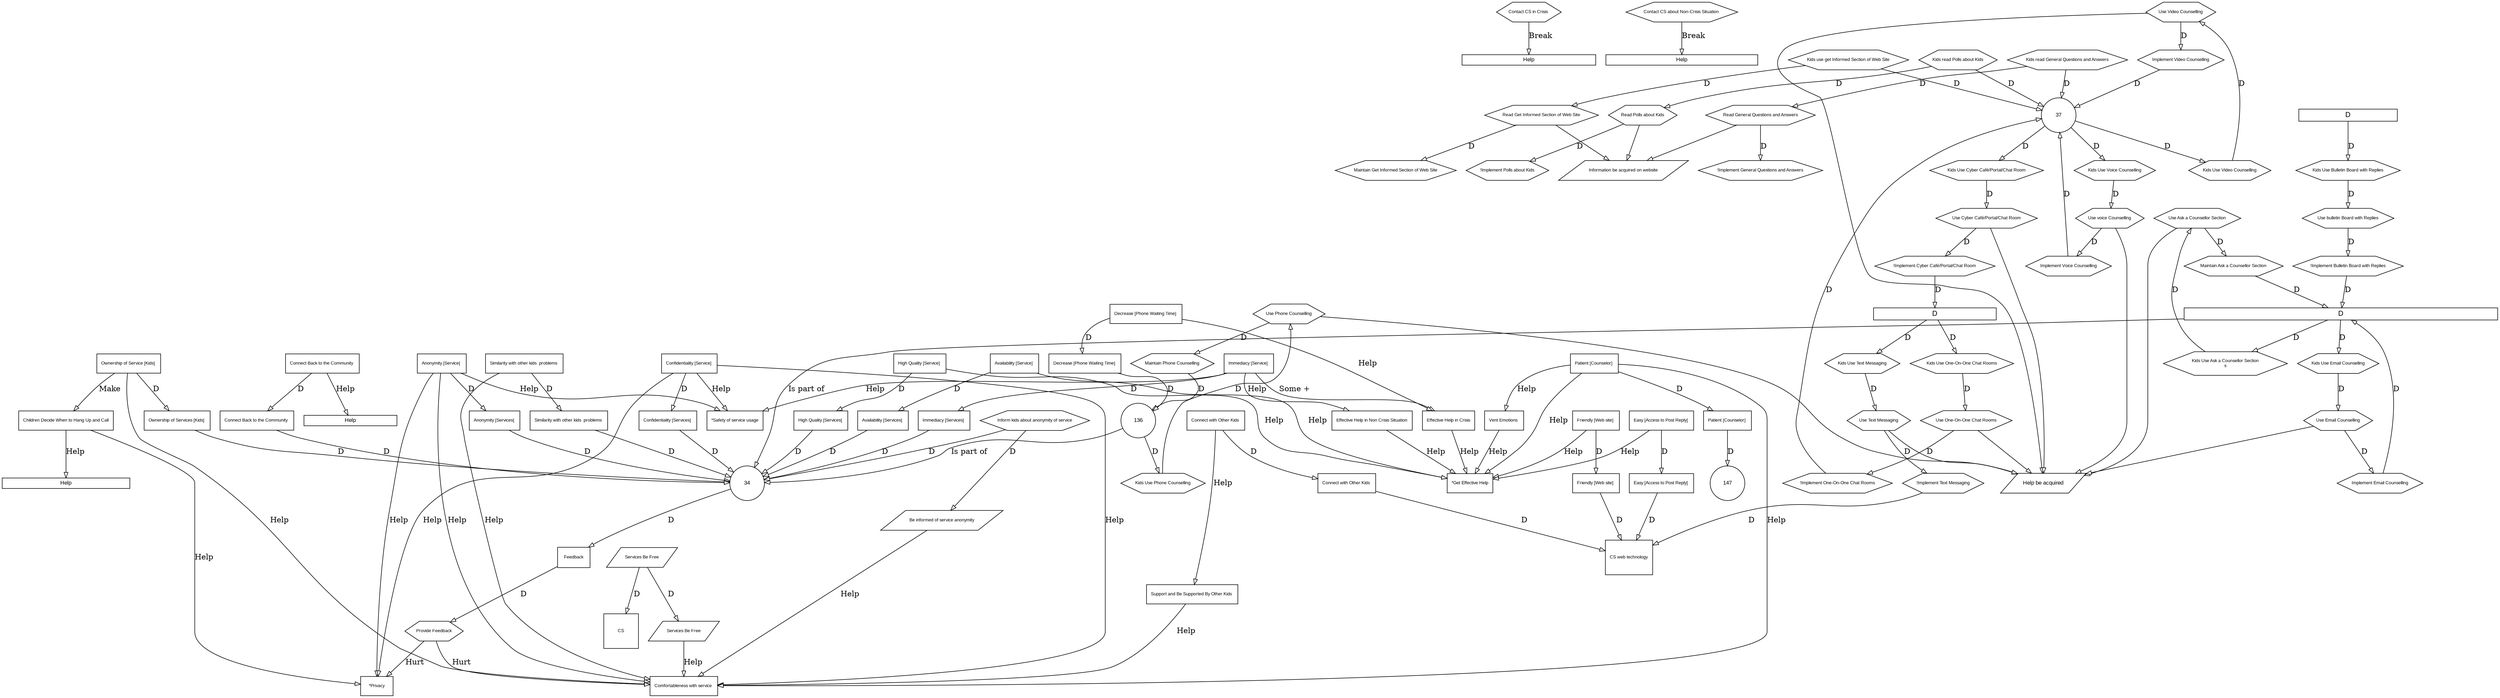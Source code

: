  digraph  RootGraph {
  node [color="#000000", fillcolor="#FFFFFF", fontname=Arial, style=filled];
  edge [color="#000000", fillcolor="#FFFFFF"];
  subgraph Connector {
      node [height="0", color="#000000", fillcolor="#FFFFFF", fontname=Arial, style=filled, shape=box];
      "Help" [width="3.37033873632152", pos="545.757454318414,644.362970506389", fontsize="10", label=Help];
      "Help1" [width="3.83298909019352", pos="503.747675655032,645.991796328494", fontsize="10", label=Help];
      "Help2" [width="3.22251155283996", pos="574.970819990254,720.118232004134", fontsize="10", label=Help];
      "D" [width="7.91654942770019", pos="444.419912808634,44.5802876931092", fontsize="13", label=D];
      "D1" [width="3.09636130676216", pos="213.7125,135.6", fontsize="13", label=D];
      "D2" [width="2.48373073043135", pos="211.230374855082,100.595235411568", fontsize="13", label=D];
      "Help3" [width="2.34704742221912", pos="573.882454318414,746.175470506389", fontsize="10", label=Help];
  }
  "Friendly [Web site] " [width="0.816179286622626", height="0.490638069621911", pos="645.317545681585,270.937970506389", fontsize="8", label="Friendly [Web site] ", shape=box];
  "Friendly [Web site] 1" [width="0.816179286622626", height="0.490638069621911", pos="731.307454318414,71.6629705063887", fontsize="8", label="Friendly [Web site] ", shape=box];
  "CS web technology" [width="0.875", height="0.875", pos="128.175,32.6249999999999", fontsize="8", label="CS web technology", shape=box];
  "Availability [Service] " [width="0.816179286622626", height="0.490638069621911", pos="759.507454318414,625.237970506389", fontsize="8", label="Availability [Service] ", shape=box];
  "Availability [Services] " [width="0.816179286622626", height="0.490638069621911", pos="869.757454318414,649.987970506389", fontsize="8", label="Availability [Services] ", shape=box];
  "High Quality [Service] " [width="0.816179286622626", height="0.490638069621911", pos="741.507454318414,655.612970506389", fontsize="8", label="High Quality [Service] ", shape=box];
  "High Quality [Services] " [width="0.816179286622626", height="0.490638069621911", pos="854.007454318414,692.737970506389", fontsize="8", label="High Quality [Services] ", shape=box];
  "Anonymity [Service] " [width="0.816179286622626", height="0.490638069621911", pos="717.882454318414,697.237970506389", fontsize="8", label="Anonymity [Service] ", shape=box];
  "Anonymity [Services] " [width="0.816179286622626", height="0.490638069621911", pos="831.507454318414,729.862970506389", fontsize="8", label="Anonymity [Services] ", shape=box];
  "34" [width="0.875", height="0.875", pos="31.5,31.5", fontsize="10", shape=circle];
  "Confidentiality [Service] " [width="0.816179286622626", height="0.490638069621911", pos="778.632454318414,580.237970506389", fontsize="8", label="Confidentiality [Service] ", shape=box];
  "Confidentiality [Services] " [width="0.816179286622626", height="0.490638069621911", pos="879.882454318414,611.737970506389", fontsize="8", label="Confidentiality [Services] ", shape=box];
  "Easy [Access to Post Reply] " [width="0.816179286622626", height="0.490638069621911", pos="728.7,331.687970506389", fontsize="8", label="Easy [Access to Post Reply] ", shape=box];
  "Easy [Access to Post Reply] 1" [width="0.816179286622626", height="0.490638069621911", pos="788.757454318414,113.362970506389", fontsize="8", label="Easy [Access to Post Reply] ", shape=box];
  "Immediacy [Service] " [width="0.816179286622626", height="0.490638069621911", pos="686.382454318414,730.987970506389", fontsize="8", label="Immediacy [Service] ", shape=box];
  "Immediacy [Services] " [width="0.816179286622626", height="0.490638069621911", pos="803.382454318414,766.987970506389", fontsize="8", label="Immediacy [Services] ", shape=box];
  "Effective Help in Crisis" [width="0.816179286622626", height="0.490638069621911", pos="432.132454318414,516.112970506389", fontsize="8", label="Effective Help in Crisis", shape=box];
  "Effective Help in Non Crisis Situation" [width="0.816179286622626", height="0.490638069621911", pos="510.882454318414,510.487970506389", fontsize="8", label="Effective Help in Non Crisis Situation", shape=box];
  "*Get Effective Help" [width="0.816179286622626", height="0.490638069621911", pos="580.632454318415,778.237970506389", fontsize="8", label="*Get Effective Help", shape=box];
  "*Safety of service usage" [width="0.816179286622626", height="0.490638069621911", pos="461.382454318414,761.362970506389", fontsize="8", label="*Safety of service usage", shape=box];
  "Connect with Other Kids " [width="0.816179286622626", height="0.490638069621911", pos="681.317545681585,300.187970506389", fontsize="8", label="Connect with Other Kids ", shape=box];
  "Support and Be Supported By Other Kids " [width="0.816179286622626", height="0.490638069621911", pos="524.382454318414,417.112970506389", fontsize="8", label="Support and Be Supported By Other Kids ", shape=box];
  "Use Video Counselling" [width="0.78125", height="0.5", pos="278.7,498.15", fontsize="8", label="Use Video Counselling", sides="6", shape=polygon];
  "Implement Video Counselling" [width="0.78125", height="0.5", pos="173.325,445.275", fontsize="8", label="Implement Video Counselling", sides="6", shape=polygon];
  "Kids Use Video Counselling" [width="0.78125", height="0.5", pos="90,455.7", fontsize="8", label="Kids Use Video Counselling", sides="6", shape=polygon];
  "Contact CS in Crisis " [width="0.78125", height="0.5", pos="519.75,777.45", fontsize="8", label="Contact CS in Crisis ", sides="6", shape=polygon];
  "Contact CS about Non-Crisis Situation " [width="0.78125", height="0.5", pos="402.75,605.325", fontsize="8", label="Contact CS about Non-Crisis Situation ", sides="6", shape=polygon];
  "*Privacy" [width="0.816179286622626", height="0.490638069621911", pos="420.882454318414,729.862970506389", fontsize="8", label="*Privacy", shape=box];
  "Kids Use Voice Counselling" [width="0.78125", height="0.5", pos="118.125,391.575", fontsize="8", label="Kids Use Voice Counselling", sides="6", shape=polygon];
  "Use voice Counselling" [width="0.78125", height="0.5", pos="302.325,456.15", fontsize="8", label="Use voice Counselling", sides="6", shape=polygon];
  "Implement Voice Counselling" [width="0.78125", height="0.5", pos="194.625,383.7", fontsize="8", label="Implement Voice Counselling", sides="6", shape=polygon];
  "Kids Use Cyber Café/Portal/Chat Room" [width="0.78125", height="0.5", pos="132.75,328.575", fontsize="8", label="Kids Use Cyber Café/Portal/Chat Room", sides="6", shape=polygon];
  "Use Cyber Café/Portal/Chat Room" [width="0.78125", height="0.5", pos="314.7,408.525", fontsize="8", label="Use Cyber Café/Portal/Chat Room", sides="6", shape=polygon];
  "!Implement Cyber Café/Portal/Chat Room" [width="0.78125", height="0.5", pos="244.125,256.575", fontsize="8", label="!Implement Cyber Café/Portal/Chat Room", sides="6", shape=polygon];
  "Kids Use Text Messaging" [width="0.78125", height="0.5", pos="200.25,299.325", fontsize="8", label="Kids Use Text Messaging", sides="6", shape=polygon];
  "Use Text Messaging" [width="0.78125", height="0.5", pos="340.575,363.525", fontsize="8", label="Use Text Messaging", sides="6", shape=polygon];
  "!Implement Text Messaging" [width="0.78125", height="0.5", pos="310.5,225.075", fontsize="8", label="!Implement Text Messaging", sides="6", shape=polygon];
  "Kids Use Bulletin Board with Replies" [width="0.78125", height="0.5", pos="223.875,185.7", fontsize="8", label="Kids Use Bulletin Board with Replies", sides="6", shape=polygon];
  "Use bulletin Board with Replies" [width="0.78125", height="0.5", pos="366.45,325.275", fontsize="8", label="Use bulletin Board with Replies", sides="6", shape=polygon];
  "!Implement Bulletin Board with Replies" [width="0.78125", height="0.5", pos="356.55,142.875", fontsize="8", label="!Implement Bulletin Board with Replies", sides="6", shape=polygon];
  "Kids Use One-On-One Chat Rooms" [width="0.78125", height="0.5", pos="289.125,154.2", fontsize="8", label="Kids Use One-On-One Chat Rooms", sides="6", shape=polygon];
  "Use One-On-One Chat Rooms" [width="0.78125", height="0.5", pos="405.825,284.775", fontsize="8", label="Use One-On-One Chat Rooms", sides="6", shape=polygon];
  "!Implement One-On-One Chat Rooms" [width="0.78125", height="0.5", pos="428.55,147.375", fontsize="8", label="!Implement One-On-One Chat Rooms", sides="6", shape=polygon];
  "Kids Use Ask a Counsellor Section\ns" [width="0.78125", height="0.5", pos="496.05,52.8749999999999", fontsize="8", label="Kids Use Ask a Counsellor Section\ns", sides="6", shape=polygon];
  "Use Ask a Counsellor Section" [width="0.78125", height="0.5", pos="466.575,262.275", fontsize="8", label="Use Ask a Counsellor Section", sides="6", shape=polygon];
  "Maintain Ask a Counsellor Section" [width="0.78125", height="0.5", pos="537.675,145.125", fontsize="8", label="Maintain Ask a Counsellor Section", sides="6", shape=polygon];
  "Kids Use Email Counselling" [width="0.78125", height="0.5", pos="611.925,59.6249999999999", fontsize="8", label="Kids Use Email Counselling", sides="6", shape=polygon];
  "Use Email Counselling" [width="0.78125", height="0.5", pos="530.7,257.775", fontsize="8", label="Use Email Counselling", sides="6", shape=polygon];
  "Implement Email Counselling" [width="0.78125", height="0.5", pos="655.875,105.825", fontsize="8", label="Implement Email Counselling", sides="6", shape=polygon];
  "Kids Use Phone Counselling" [width="0.78125", height="0.5", pos="855,176.7", fontsize="8", label="Kids Use Phone Counselling", sides="6", shape=polygon];
  "Use Phone Counselling" [width="0.78125", height="0.5", pos="594.825,257.775", fontsize="8", label="Use Phone Counselling", sides="6", shape=polygon];
  "Maintain Phone Counselling" [width="0.78125", height="0.5", pos="846,238.575", fontsize="8", label="Maintain Phone Counselling", sides="6", shape=polygon];
  "Help be acquired" [width="0.812499999999998", height="0.5", pos="448.875,459.075", fontsize="10", label="Help be acquired", shape=parallelogram];
  "Ownership of Service [Kids] " [width="0.816179286622626", height="0.490638069621911", pos="786.507454318414,539.737970506389", fontsize="8", label="Ownership of Service [Kids] ", shape=box];
  "Ownership of Services [Kids] " [width="0.816179286622626", height="0.490638069621911", pos="883.257454318414,571.237970506389", fontsize="8", label="Ownership of Services [Kids] ", shape=box];
  "Connect with Other Kids 1" [width="0.816179286622626", height="0.490638069621911", pos="746.007454318414,156.112970506389", fontsize="8", label="Connect with Other Kids ", shape=box];
  "Connect Back to the Community " [width="0.816179286622626", height="0.490638069621911", pos="791.007454318414,500.362970506389", fontsize="8", label="Connect Back to the Community ", shape=box];
  "Connect Back to the Community 1" [width="0.816179286622626", height="0.490638069621911", pos="894.507454318414,534.112970506389", fontsize="8", label="Connect Back to the Community ", shape=box];
  "Decrease [Phone Waiting Time] " [width="0.816179286622626", height="0.490638069621911", pos="742.332454318415,366.112029493611", fontsize="8", label="Decrease [Phone Waiting Time] ", shape=box];
  "Decrease [Phone Waiting Time] 1" [width="0.816179286622626", height="0.490638069621911", pos="870.882454318414,293.362970506389", fontsize="8", label="Decrease [Phone Waiting Time] ", shape=box];
  "136" [width="0.875", height="0.875", pos="31.5,31.5", fontsize="10", shape=circle];
  "Children Decide When to Hang Up and Call" [width="0.816179286622626", height="0.490638069621911", pos="568.257454318414,493.612970506389", fontsize="8", label="Children Decide When to Hang Up and Call", shape=box];
  "Similarity with other kids  problems " [width="0.816179286622626", height="0.490638069621911", pos="896.757454318414,490.237970506389", fontsize="8", label="Similarity with other kids  problems ", shape=box];
  "Similarity with other kids  problems 1" [width="0.816179286622626", height="0.490638069621911", pos="791.007454318414,464.362970506389", fontsize="8", label="Similarity with other kids  problems ", shape=box];
  "Patient [Counselor] " [width="0.816179286622626", height="0.490638069621911", pos="890.007454318414,363.112970506389", fontsize="8", label="Patient [Counselor] ", shape=box];
  "147" [width="0.875", height="0.875", pos="31.5,31.5", fontsize="10", shape=circle];
  "Patient [Counselor] 1" [width="0.816179286622626", height="0.490638069621911", pos="762.882454318414,396.862970506389", fontsize="8", label="Patient [Counselor] ", shape=box];
  "Vent Emotions " [width="0.816179286622626", height="0.490638069621911", pos="589.632454318415,337.237970506389", fontsize="8", label="Vent Emotions ", shape=box];
  "37" [width="0.875", height="0.875", pos="31.5,31.5", fontsize="10", shape=circle];
  "Comfortableness with service " [width="0.816179286622626", height="0.490638069621911", pos="405.132454318414,664.612970506389", fontsize="8", label="Comfortableness with service ", shape=box];
  "Inform kids about anonymity of service" [width="0.78125", height="0.5", pos="784.125,803.325", fontsize="8", label="Inform kids about anonymity of service", sides="6", shape=polygon];
  "Be informed of service anonymity" [width="0.812499999999998", height="0.5", pos="643.5,765.075", fontsize="8", label="Be informed of service anonymity", shape=parallelogram];
  "Read Get Informed Section of Web Site" [width="0.78125", height="0.5", pos="289.875,623.325", fontsize="8", label="Read Get Informed Section of Web Site", sides="6", shape=polygon];
  "Information be acquired on website" [width="0.812499999999998", height="0.5", pos="392.25,558.075", fontsize="8", label="Information be acquired on website", shape=parallelogram];
  "Read General Questions and Answers" [width="0.78125", height="0.5", pos="284.625,579.825", fontsize="8", label="Read General Questions and Answers", sides="6", shape=polygon];
  "Read Polls about Kids" [width="0.78125", height="0.5", pos="277.875,540.825", fontsize="8", label="Read Polls about Kids", sides="6", shape=polygon];
  "Maintain Get Informed Section of Web Site" [width="0.78125", height="0.5", pos="175.875,604.575", fontsize="8", label="Maintain Get Informed Section of Web Site", sides="6", shape=polygon];
  "!Implement General Questions and Answers" [width="0.78125", height="0.5", pos="171.375,546.075", fontsize="8", label="!Implement General Questions and Answers", sides="6", shape=polygon];
  "!Implement Polls about Kids" [width="0.78125", height="0.5", pos="169.875,495.825", fontsize="8", label="!Implement Polls about Kids", sides="6", shape=polygon];
  "Kids use get Informed Section of Web Site" [width="0.78125", height="0.5", pos="124.875,642.45", fontsize="8", label="Kids use get Informed Section of Web Site", sides="6", shape=polygon];
  "Kids read General Questions and Answers" [width="0.78125", height="0.5", pos="76.5,595.2", fontsize="8", label="Kids read General Questions and Answers", sides="6", shape=polygon];
  "Kids read Polls about Kids" [width="0.78125", height="0.5", pos="96.75,522.075", fontsize="8", label="Kids read Polls about Kids", sides="6", shape=polygon];
  "Feedback" [width="0.8125", height="0.5078125", pos="708.675,822.65625", fontsize="8", label=Feedback, shape=box];
  "Provide Feedback" [width="0.78125", height="0.5", pos="313.125,666.825", fontsize="8", label="Provide Feedback", sides="6", shape=polygon];
  "Services Be Free" [width="0.812499999999998", height="0.5", pos="888.375,483.825", fontsize="8", label="Services Be Free", shape=parallelogram];
  "Services Be Free1" [width="0.812499999999998", height="0.5", pos="780.375,482.7", fontsize="8", label="Services Be Free", shape=parallelogram];
  "CS" [width="0.875", height="0.875", pos="1005.75,447.825", fontsize="8", label=CS, shape=box];
  "Friendly [Web site] "->"Friendly [Web site] 1" [label=D];
  "Friendly [Web site] 1"->"CS web technology" [label=D];
  "Availability [Service] "->"Availability [Services] " [label=D];
  "High Quality [Service] "->"High Quality [Services] " [label=D];
  "Anonymity [Service] "->"Anonymity [Services] " [label=D];
  "Anonymity [Services] "->"34" [label=D];
  "High Quality [Services] "->"34" [label=D];
  "Availability [Services] "->"34" [label=D];
  "Confidentiality [Service] "->"Confidentiality [Services] " [label=D];
  "Confidentiality [Services] "->"34" [label=D];
  "Easy [Access to Post Reply] "->"Easy [Access to Post Reply] 1" [label=D];
  "Easy [Access to Post Reply] 1"->"CS web technology" [label=D];
  "Immediacy [Service] "->"Immediacy [Services] " [label=D];
  "Immediacy [Services] "->"34" [label=D];
  "Immediacy [Service] "->"Effective Help in Crisis" [label="Some +"];
  "Immediacy [Service] "->"Effective Help in Non Crisis Situation" [label=Help];
  "Effective Help in Crisis"->"*Get Effective Help" [label=Help];
  "Effective Help in Non Crisis Situation"->"*Get Effective Help" [label=Help];
  "Anonymity [Service] "->"*Safety of service usage" [label=Help];
  "High Quality [Service] "->"*Get Effective Help" [label=Help];
  "Availability [Service] "->"*Get Effective Help" [label=Help];
  "Confidentiality [Service] "->"*Safety of service usage" [label=Help];
  "Friendly [Web site] "->"*Get Effective Help" [label=Help];
  "Easy [Access to Post Reply] "->"*Get Effective Help" [label=Help];
  "Immediacy [Service] "->"*Safety of service usage" [label=Help];
  "Connect with Other Kids "->"Support and Be Supported By Other Kids " [label=Help];
  "Use Video Counselling"->"Implement Video Counselling" [label=D];
  "Kids Use Video Counselling"->"Use Video Counselling" [label=D];
  "Contact CS in Crisis "->"Help" [label=Break];
  "Contact CS about Non-Crisis Situation "->"Help1" [label=Break];
  "Confidentiality [Service] "->"*Privacy" [label=Help];
  "Anonymity [Service] "->"*Privacy" [label=Help];
  "Kids Use Voice Counselling"->"Use voice Counselling" [label=D];
  "Use voice Counselling"->"Implement Voice Counselling" [label=D];
  "Kids Use Cyber Café/Portal/Chat Room"->"Use Cyber Café/Portal/Chat Room" [label=D];
  "Use Cyber Café/Portal/Chat Room"->"!Implement Cyber Café/Portal/Chat Room" [label=D];
  "Kids Use Text Messaging"->"Use Text Messaging" [label=D];
  "Use Text Messaging"->"!Implement Text Messaging" [label=D];
  "Kids Use Bulletin Board with Replies"->"Use bulletin Board with Replies" [label=D];
  "Use bulletin Board with Replies"->"!Implement Bulletin Board with Replies" [label=D];
  "Kids Use One-On-One Chat Rooms"->"Use One-On-One Chat Rooms" [label=D];
  "Use One-On-One Chat Rooms"->"!Implement One-On-One Chat Rooms" [label=D];
  "Kids Use Ask a Counsellor Section\ns"->"Use Ask a Counsellor Section" [label=D];
  "Use Ask a Counsellor Section"->"Maintain Ask a Counsellor Section" [label=D];
  "Kids Use Email Counselling"->"Use Email Counselling" [label=D];
  "Use Email Counselling"->"Implement Email Counselling" [label=D];
  "Kids Use Phone Counselling"->"Use Phone Counselling" [label=D];
  "Use Phone Counselling"->"Maintain Phone Counselling" [label=D];
  "Use Video Counselling"->"Help be acquired";
  "Use voice Counselling"->"Help be acquired";
  "Use Cyber Café/Portal/Chat Room"->"Help be acquired";
  "Use Text Messaging"->"Help be acquired";
  "Use One-On-One Chat Rooms"->"Help be acquired";
  "Use Ask a Counsellor Section"->"Help be acquired";
  "Use Email Counselling"->"Help be acquired";
  "Use Phone Counselling"->"Help be acquired";
  "Ownership of Service [Kids] "->"Ownership of Services [Kids] " [label=D];
  "Ownership of Services [Kids] "->"34" [label=D];
  "Connect with Other Kids "->"Connect with Other Kids 1" [label=D];
  "Connect with Other Kids 1"->"CS web technology" [label=D];
  "Connect Back to the Community "->"Connect Back to the Community 1" [label=D];
  "Connect Back to the Community 1"->"34" [label=D];
  "Decrease [Phone Waiting Time] "->"Decrease [Phone Waiting Time] 1" [label=D];
  "Decrease [Phone Waiting Time] 1"->"136" [label=D];
  "Ownership of Service [Kids] "->"Children Decide When to Hang Up and Call" [label=Make];
  "Children Decide When to Hang Up and Call"->"Help2" [label=Help];
  "Similarity with other kids  problems "->"34" [label=D];
  "Similarity with other kids  problems 1"->"Similarity with other kids  problems " [label=D];
  "Children Decide When to Hang Up and Call"->"*Privacy" [label=Help];
  "Patient [Counselor] "->"147" [label=D];
  "Patient [Counselor] 1"->"Patient [Counselor] " [label=D];
  "Patient [Counselor] 1"->"Vent Emotions " [label=Help];
  "Vent Emotions "->"*Get Effective Help" [label=Help];
  "Patient [Counselor] 1"->"*Get Effective Help" [label=Help];
  "Maintain Phone Counselling"->"136" [label=D];
  "136"->"Kids Use Phone Counselling" [label=D];
  "Implement Email Counselling"->"D" [label=D];
  "Maintain Ask a Counsellor Section"->"D" [label=D];
  "!Implement One-On-One Chat Rooms"->"37" [label=D];
  "!Implement Bulletin Board with Replies"->"D" [label=D];
  "!Implement Text Messaging"->"CS web technology" [label=D];
  "!Implement Cyber Café/Portal/Chat Room"->"D1" [label=D];
  "Implement Voice Counselling"->"37" [label=D];
  "Implement Video Counselling"->"37" [label=D];
  "D"->"Kids Use Email Counselling" [label=D];
  "D"->"Kids Use Ask a Counsellor Section\ns" [label=D];
  "D1"->"Kids Use One-On-One Chat Rooms" [label=D];
  "D2"->"Kids Use Bulletin Board with Replies" [label=D];
  "D1"->"Kids Use Text Messaging" [label=D];
  "37"->"Kids Use Cyber Café/Portal/Chat Room" [label=D];
  "37"->"Kids Use Voice Counselling" [label=D];
  "37"->"Kids Use Video Counselling" [label=D];
  "Connect Back to the Community "->"Help3" [label=Help];
  "Decrease [Phone Waiting Time] "->"Effective Help in Crisis" [label=Help];
  "Anonymity [Service] "->"Comfortableness with service " [label=Help];
  "Ownership of Service [Kids] "->"Comfortableness with service " [label=Help];
  "Confidentiality [Service] "->"Comfortableness with service " [label=Help];
  "Similarity with other kids  problems 1"->"Comfortableness with service " [label=Help];
  "Patient [Counselor] 1"->"Comfortableness with service " [label=Help];
  "Inform kids about anonymity of service"->"34" [label=D];
  "Inform kids about anonymity of service"->"Be informed of service anonymity" [label=D];
  "Support and Be Supported By Other Kids "->"Comfortableness with service " [label=Help];
  "Read Get Informed Section of Web Site"->"Information be acquired on website";
  "Read General Questions and Answers"->"Information be acquired on website";
  "Read Polls about Kids"->"Information be acquired on website";
  "Read Get Informed Section of Web Site"->"Maintain Get Informed Section of Web Site" [label=D];
  "Read General Questions and Answers"->"!Implement General Questions and Answers" [label=D];
  "Read Polls about Kids"->"!Implement Polls about Kids" [label=D];
  "Kids use get Informed Section of Web Site"->"Read Get Informed Section of Web Site" [label=D];
  "Kids read General Questions and Answers"->"Read General Questions and Answers" [label=D];
  "Kids read Polls about Kids"->"Read Polls about Kids" [label=D];
  "D"->"34" [label="Is part of"];
  "136"->"34" [label="Is part of"];
  "Be informed of service anonymity"->"Comfortableness with service " [label=Help];
  "Feedback"->"Provide Feedback" [label=D];
  "34"->"Feedback" [label=D];
  "Provide Feedback"->"*Privacy" [label=Hurt];
  "Provide Feedback"->"Comfortableness with service " [label=Hurt];
  "Kids read Polls about Kids"->"37" [label=D];
  "Kids read General Questions and Answers"->"37" [label=D];
  "Kids use get Informed Section of Web Site"->"37" [label=D];
  "Services Be Free"->"Services Be Free1" [label=D];
  "Services Be Free"->"CS" [label=D];
  "Services Be Free1"->"Comfortableness with service " [label=Help];
}
